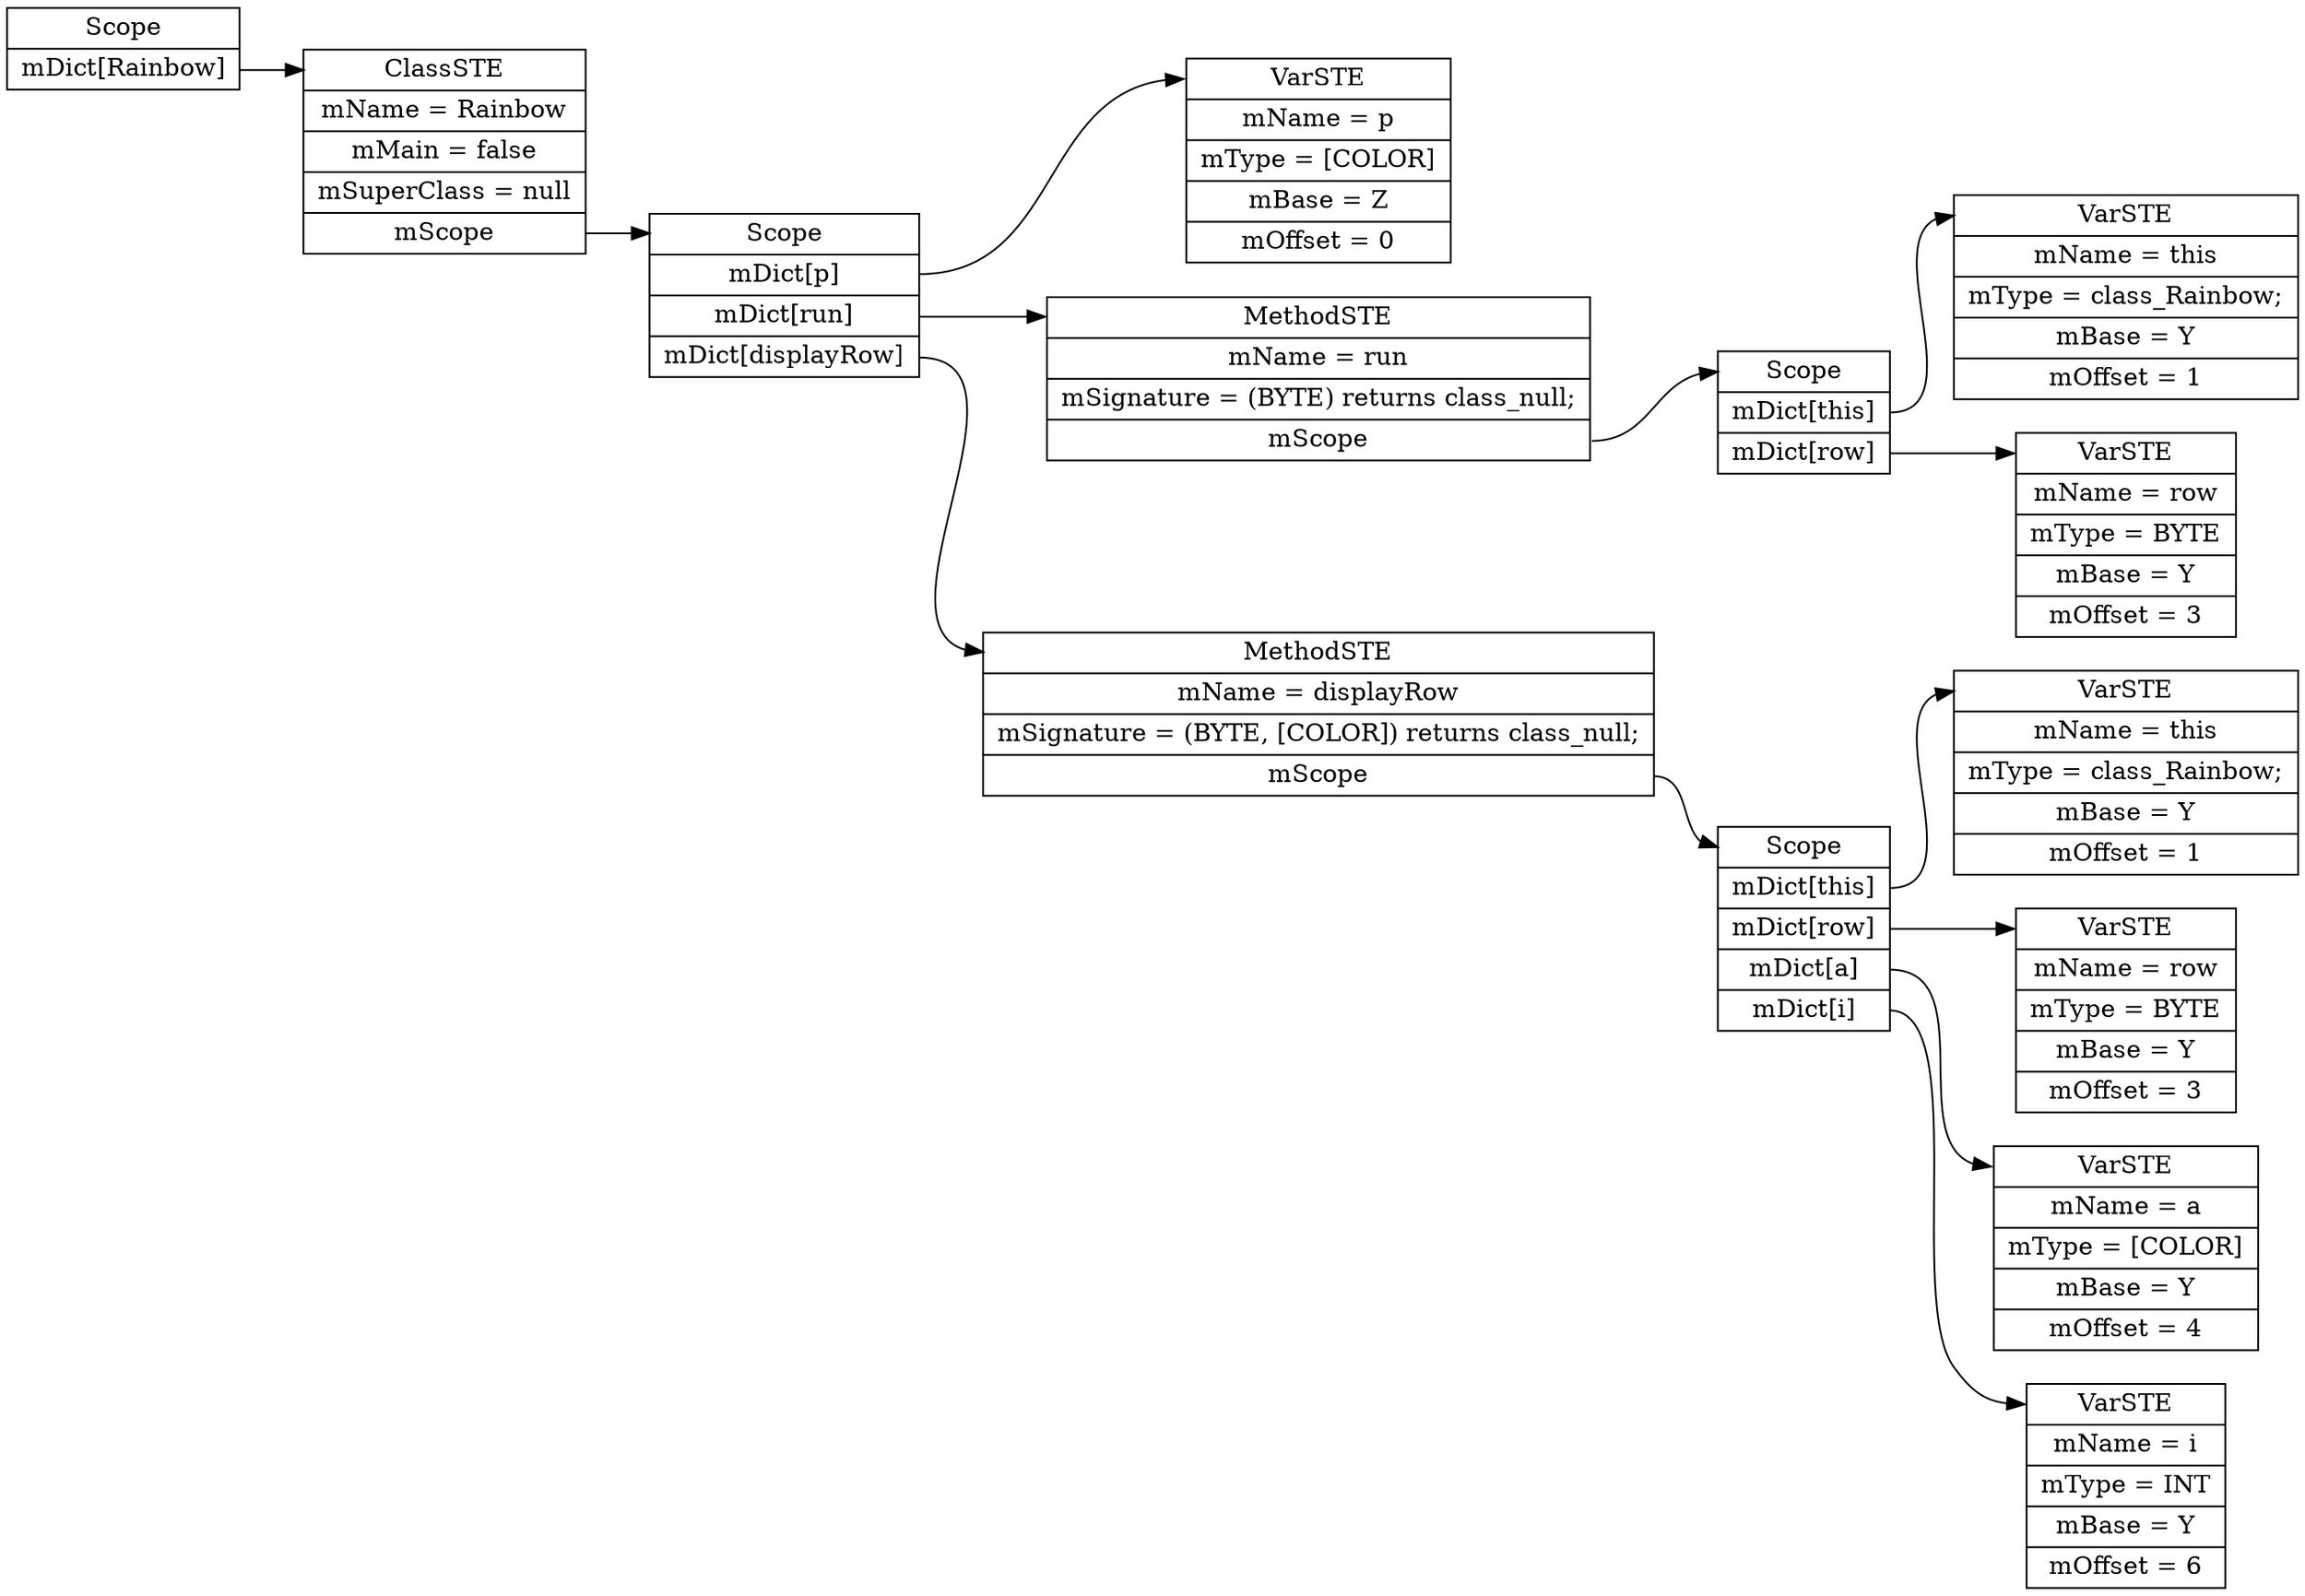 digraph SymTable {
	graph [rankdir="LR"];
	node [shape=record];
	0 [label=" <f0> Scope | <f1> mDict\[Rainbow\] "];
	0:<f1> -> 1:<f0>;
	1 [label=" <f0> ClassSTE | <f1> mName = Rainbow| <f2> mMain = false| <f3> mSuperClass = null| <f4> mScope "];
	1:<f4> -> 2:<f0>;
	2 [label=" <f0> Scope | <f1> mDict\[p\] | <f2> mDict\[run\] | <f3> mDict\[displayRow\] "];
	2:<f1> -> 3:<f0>;
	3 [label=" <f0> VarSTE | <f1> mName = p| <f2> mType = [COLOR]| <f3> mBase = Z| <f4> mOffset = 0"];
	2:<f2> -> 4:<f0>;
	4 [label=" <f0> MethodSTE | <f1> mName = run| <f2> mSignature = (BYTE) returns class_null;| <f3> mScope "];
	4:<f3> -> 5:<f0>;
	5 [label=" <f0> Scope | <f1> mDict\[this\] | <f2> mDict\[row\] "];
	5:<f1> -> 6:<f0>;
	6 [label=" <f0> VarSTE | <f1> mName = this| <f2> mType = class_Rainbow;| <f3> mBase = Y| <f4> mOffset = 1"];
	5:<f2> -> 7:<f0>;
	7 [label=" <f0> VarSTE | <f1> mName = row| <f2> mType = BYTE| <f3> mBase = Y| <f4> mOffset = 3"];
	2:<f3> -> 8:<f0>;
	8 [label=" <f0> MethodSTE | <f1> mName = displayRow| <f2> mSignature = (BYTE, [COLOR]) returns class_null;| <f3> mScope "];
	8:<f3> -> 9:<f0>;
	9 [label=" <f0> Scope | <f1> mDict\[this\] | <f2> mDict\[row\] | <f3> mDict\[a\] | <f4> mDict\[i\] "];
	9:<f1> -> 10:<f0>;
	10 [label=" <f0> VarSTE | <f1> mName = this| <f2> mType = class_Rainbow;| <f3> mBase = Y| <f4> mOffset = 1"];
	9:<f2> -> 11:<f0>;
	11 [label=" <f0> VarSTE | <f1> mName = row| <f2> mType = BYTE| <f3> mBase = Y| <f4> mOffset = 3"];
	9:<f3> -> 12:<f0>;
	12 [label=" <f0> VarSTE | <f1> mName = a| <f2> mType = [COLOR]| <f3> mBase = Y| <f4> mOffset = 4"];
	9:<f4> -> 13:<f0>;
	13 [label=" <f0> VarSTE | <f1> mName = i| <f2> mType = INT| <f3> mBase = Y| <f4> mOffset = 6"];
}
